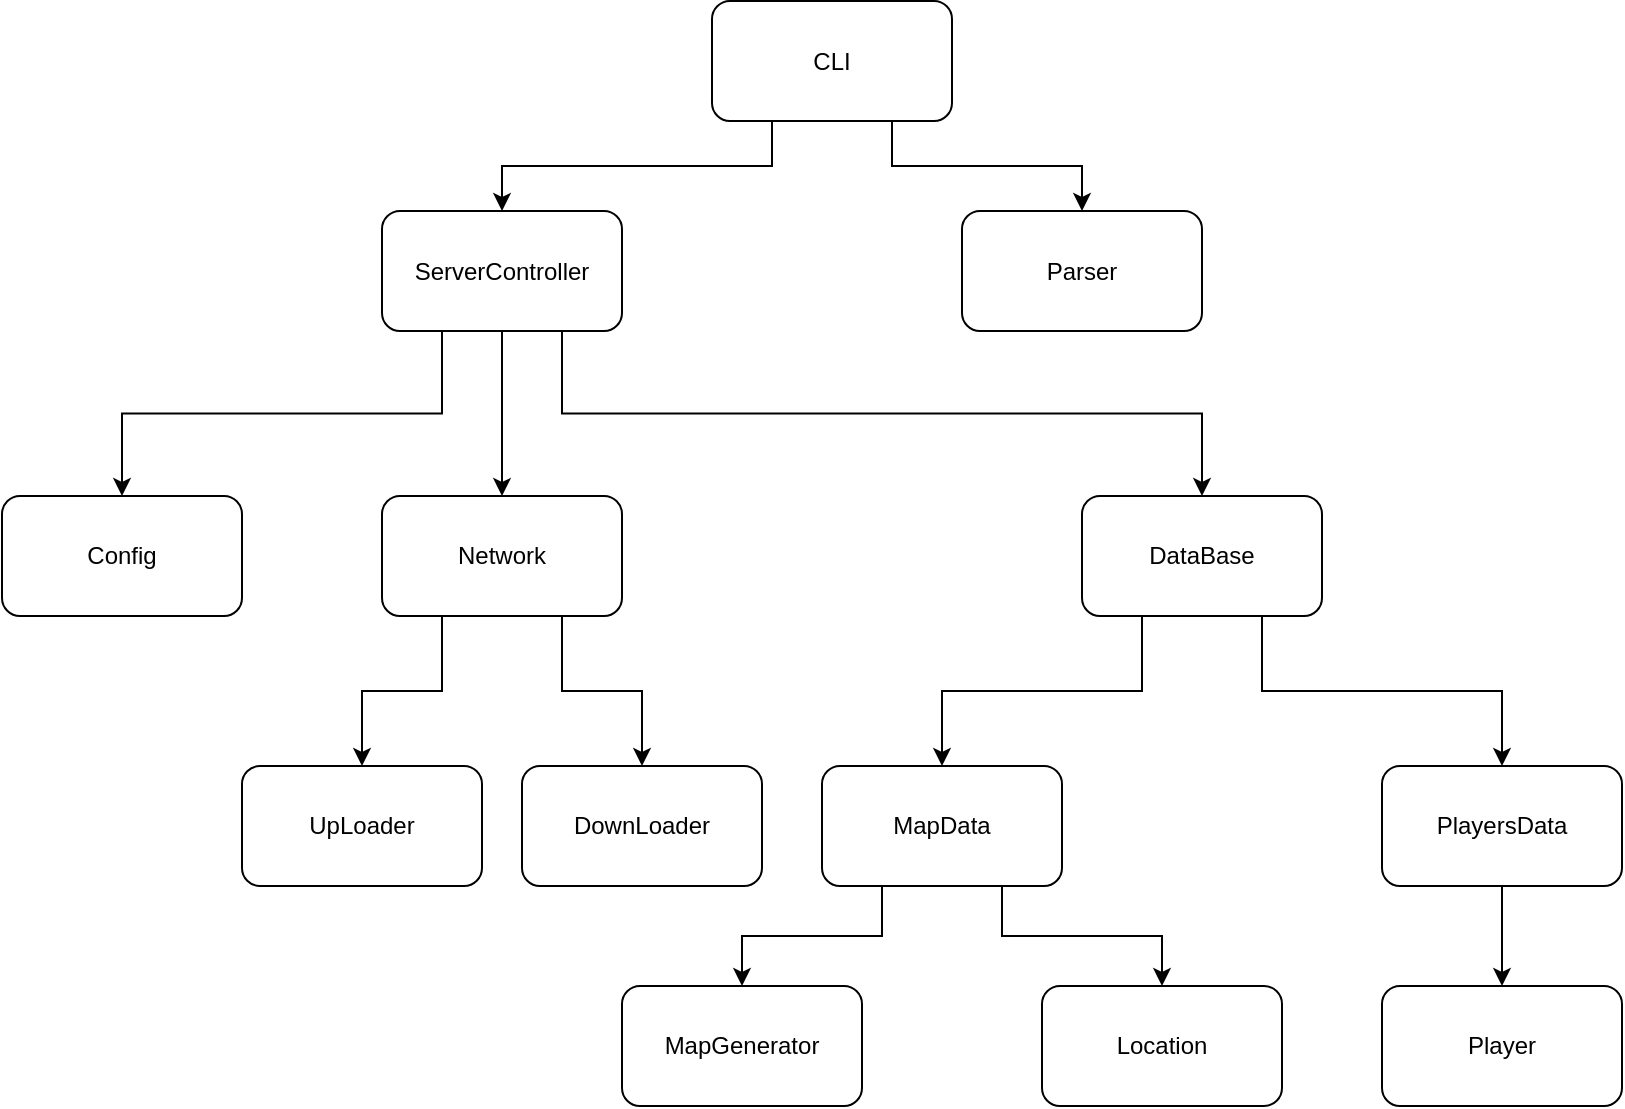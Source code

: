 <mxfile version="13.4.5" type="device"><diagram id="WHjPionC_i0K5R3dleqM" name="Page-1"><mxGraphModel dx="772" dy="813" grid="1" gridSize="10" guides="1" tooltips="1" connect="1" arrows="1" fold="1" page="1" pageScale="1" pageWidth="827" pageHeight="1169" math="0" shadow="0"><root><mxCell id="0"/><mxCell id="1" parent="0"/><mxCell id="BHXbMMM3drIxoKJjz98I-17" style="edgeStyle=orthogonalEdgeStyle;rounded=0;orthogonalLoop=1;jettySize=auto;html=1;exitX=0.75;exitY=1;exitDx=0;exitDy=0;entryX=0.5;entryY=0;entryDx=0;entryDy=0;" edge="1" parent="1" source="I9LGkI8zh6urQx9LYxbQ-2" target="I9LGkI8zh6urQx9LYxbQ-5"><mxGeometry relative="1" as="geometry"/></mxCell><mxCell id="BHXbMMM3drIxoKJjz98I-18" style="edgeStyle=orthogonalEdgeStyle;rounded=0;orthogonalLoop=1;jettySize=auto;html=1;exitX=0.25;exitY=1;exitDx=0;exitDy=0;entryX=0.5;entryY=0;entryDx=0;entryDy=0;" edge="1" parent="1" source="I9LGkI8zh6urQx9LYxbQ-2" target="I9LGkI8zh6urQx9LYxbQ-3"><mxGeometry relative="1" as="geometry"/></mxCell><mxCell id="I9LGkI8zh6urQx9LYxbQ-2" value="Network" style="rounded=1;whiteSpace=wrap;html=1;" parent="1" vertex="1"><mxGeometry x="230" y="510" width="120" height="60" as="geometry"/></mxCell><mxCell id="I9LGkI8zh6urQx9LYxbQ-3" value="UpLoader&lt;br&gt;" style="rounded=1;whiteSpace=wrap;html=1;" parent="1" vertex="1"><mxGeometry x="160" y="645" width="120" height="60" as="geometry"/></mxCell><mxCell id="BHXbMMM3drIxoKJjz98I-12" style="edgeStyle=orthogonalEdgeStyle;rounded=0;orthogonalLoop=1;jettySize=auto;html=1;exitX=0.25;exitY=1;exitDx=0;exitDy=0;entryX=0.5;entryY=0;entryDx=0;entryDy=0;" edge="1" parent="1" source="I9LGkI8zh6urQx9LYxbQ-4" target="BHXbMMM3drIxoKJjz98I-1"><mxGeometry relative="1" as="geometry"/></mxCell><mxCell id="BHXbMMM3drIxoKJjz98I-19" style="edgeStyle=orthogonalEdgeStyle;rounded=0;orthogonalLoop=1;jettySize=auto;html=1;exitX=0.75;exitY=1;exitDx=0;exitDy=0;" edge="1" parent="1" source="I9LGkI8zh6urQx9LYxbQ-4" target="BHXbMMM3drIxoKJjz98I-6"><mxGeometry relative="1" as="geometry"/></mxCell><mxCell id="I9LGkI8zh6urQx9LYxbQ-4" value="DataBase" style="rounded=1;whiteSpace=wrap;html=1;" parent="1" vertex="1"><mxGeometry x="580" y="510" width="120" height="60" as="geometry"/></mxCell><mxCell id="I9LGkI8zh6urQx9LYxbQ-5" value="DownLoader" style="rounded=1;whiteSpace=wrap;html=1;" parent="1" vertex="1"><mxGeometry x="300" y="645" width="120" height="60" as="geometry"/></mxCell><mxCell id="9T_sQvZSwMLVh0oapfCb-2" style="edgeStyle=orthogonalEdgeStyle;rounded=0;orthogonalLoop=1;jettySize=auto;html=1;exitX=0.25;exitY=1;exitDx=0;exitDy=0;entryX=0.5;entryY=0;entryDx=0;entryDy=0;" parent="1" source="I9LGkI8zh6urQx9LYxbQ-6" target="9T_sQvZSwMLVh0oapfCb-1" edge="1"><mxGeometry relative="1" as="geometry"/></mxCell><mxCell id="BHXbMMM3drIxoKJjz98I-21" style="edgeStyle=orthogonalEdgeStyle;rounded=0;orthogonalLoop=1;jettySize=auto;html=1;exitX=0.75;exitY=1;exitDx=0;exitDy=0;entryX=0.5;entryY=0;entryDx=0;entryDy=0;" edge="1" parent="1" source="I9LGkI8zh6urQx9LYxbQ-6" target="DiNwJN2qugSurBn-zq2u-7"><mxGeometry relative="1" as="geometry"/></mxCell><mxCell id="I9LGkI8zh6urQx9LYxbQ-6" value="CLI&lt;br&gt;" style="rounded=1;whiteSpace=wrap;html=1;" parent="1" vertex="1"><mxGeometry x="395" y="262.5" width="120" height="60" as="geometry"/></mxCell><mxCell id="DiNwJN2qugSurBn-zq2u-7" value="Parser&lt;br&gt;" style="rounded=1;whiteSpace=wrap;html=1;" parent="1" vertex="1"><mxGeometry x="520" y="367.5" width="120" height="60" as="geometry"/></mxCell><mxCell id="GmsxO5w8adQBv2da_aKN-1" value="Config&lt;br&gt;" style="rounded=1;whiteSpace=wrap;html=1;" parent="1" vertex="1"><mxGeometry x="40" y="510" width="120" height="60" as="geometry"/></mxCell><mxCell id="9T_sQvZSwMLVh0oapfCb-3" style="edgeStyle=orthogonalEdgeStyle;rounded=0;orthogonalLoop=1;jettySize=auto;html=1;exitX=0.5;exitY=1;exitDx=0;exitDy=0;entryX=0.5;entryY=0;entryDx=0;entryDy=0;" parent="1" source="9T_sQvZSwMLVh0oapfCb-1" target="I9LGkI8zh6urQx9LYxbQ-2" edge="1"><mxGeometry relative="1" as="geometry"/></mxCell><mxCell id="BHXbMMM3drIxoKJjz98I-14" style="edgeStyle=orthogonalEdgeStyle;rounded=0;orthogonalLoop=1;jettySize=auto;html=1;exitX=0.25;exitY=1;exitDx=0;exitDy=0;" edge="1" parent="1" source="9T_sQvZSwMLVh0oapfCb-1" target="GmsxO5w8adQBv2da_aKN-1"><mxGeometry relative="1" as="geometry"/></mxCell><mxCell id="BHXbMMM3drIxoKJjz98I-16" style="edgeStyle=orthogonalEdgeStyle;rounded=0;orthogonalLoop=1;jettySize=auto;html=1;exitX=0.75;exitY=1;exitDx=0;exitDy=0;entryX=0.5;entryY=0;entryDx=0;entryDy=0;" edge="1" parent="1" source="9T_sQvZSwMLVh0oapfCb-1" target="I9LGkI8zh6urQx9LYxbQ-4"><mxGeometry relative="1" as="geometry"/></mxCell><mxCell id="9T_sQvZSwMLVh0oapfCb-1" value="ServerController&lt;br&gt;" style="rounded=1;whiteSpace=wrap;html=1;" parent="1" vertex="1"><mxGeometry x="230" y="367.5" width="120" height="60" as="geometry"/></mxCell><mxCell id="BHXbMMM3drIxoKJjz98I-4" style="edgeStyle=orthogonalEdgeStyle;rounded=0;orthogonalLoop=1;jettySize=auto;html=1;exitX=0.75;exitY=1;exitDx=0;exitDy=0;entryX=0.5;entryY=0;entryDx=0;entryDy=0;" edge="1" parent="1" source="BHXbMMM3drIxoKJjz98I-1" target="BHXbMMM3drIxoKJjz98I-3"><mxGeometry relative="1" as="geometry"/></mxCell><mxCell id="BHXbMMM3drIxoKJjz98I-5" style="edgeStyle=orthogonalEdgeStyle;rounded=0;orthogonalLoop=1;jettySize=auto;html=1;exitX=0.25;exitY=1;exitDx=0;exitDy=0;entryX=0.5;entryY=0;entryDx=0;entryDy=0;" edge="1" parent="1" source="BHXbMMM3drIxoKJjz98I-1" target="BHXbMMM3drIxoKJjz98I-2"><mxGeometry relative="1" as="geometry"/></mxCell><mxCell id="BHXbMMM3drIxoKJjz98I-1" value="MapData&lt;br&gt;" style="rounded=1;whiteSpace=wrap;html=1;" vertex="1" parent="1"><mxGeometry x="450" y="645" width="120" height="60" as="geometry"/></mxCell><mxCell id="BHXbMMM3drIxoKJjz98I-2" value="MapGenerator&lt;br&gt;" style="rounded=1;whiteSpace=wrap;html=1;" vertex="1" parent="1"><mxGeometry x="350" y="755" width="120" height="60" as="geometry"/></mxCell><mxCell id="BHXbMMM3drIxoKJjz98I-3" value="Location&lt;br&gt;" style="rounded=1;whiteSpace=wrap;html=1;" vertex="1" parent="1"><mxGeometry x="560" y="755" width="120" height="60" as="geometry"/></mxCell><mxCell id="BHXbMMM3drIxoKJjz98I-20" style="edgeStyle=orthogonalEdgeStyle;rounded=0;orthogonalLoop=1;jettySize=auto;html=1;exitX=0.5;exitY=1;exitDx=0;exitDy=0;entryX=0.5;entryY=0;entryDx=0;entryDy=0;" edge="1" parent="1" source="BHXbMMM3drIxoKJjz98I-6" target="BHXbMMM3drIxoKJjz98I-7"><mxGeometry relative="1" as="geometry"/></mxCell><mxCell id="BHXbMMM3drIxoKJjz98I-6" value="PlayersData&lt;br&gt;" style="rounded=1;whiteSpace=wrap;html=1;" vertex="1" parent="1"><mxGeometry x="730" y="645" width="120" height="60" as="geometry"/></mxCell><mxCell id="BHXbMMM3drIxoKJjz98I-7" value="Player" style="rounded=1;whiteSpace=wrap;html=1;" vertex="1" parent="1"><mxGeometry x="730" y="755" width="120" height="60" as="geometry"/></mxCell></root></mxGraphModel></diagram></mxfile>